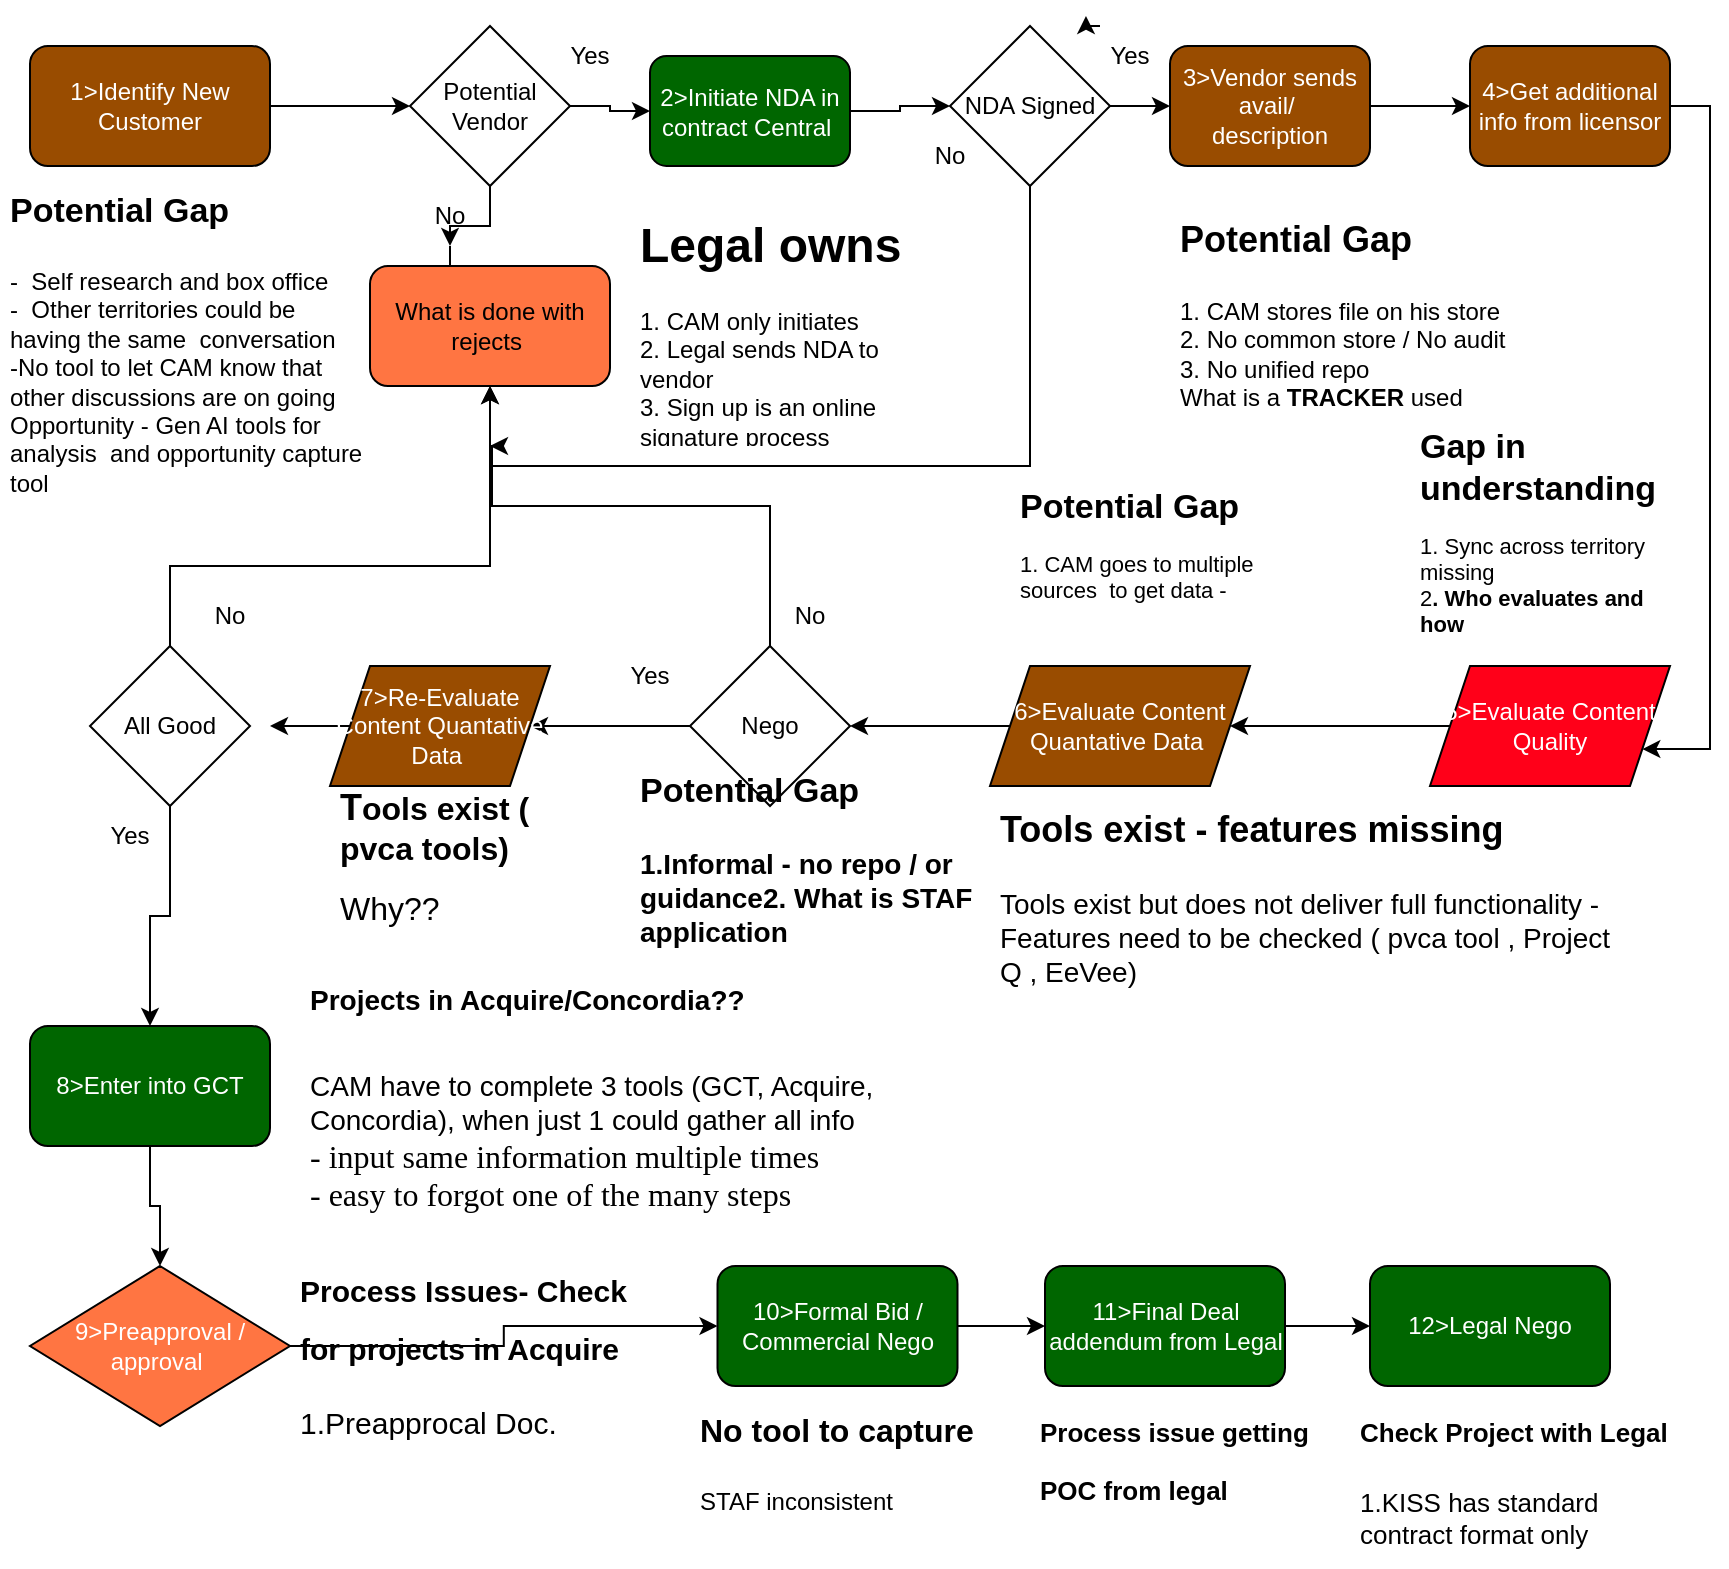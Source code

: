 <mxfile version="22.1.0" type="github">
  <diagram name="Page-1" id="0g3rdqzP1fGyu57Rcd3_">
    <mxGraphModel dx="954" dy="610" grid="1" gridSize="10" guides="1" tooltips="1" connect="1" arrows="1" fold="1" page="1" pageScale="1" pageWidth="1169" pageHeight="827" math="0" shadow="0">
      <root>
        <mxCell id="0" />
        <mxCell id="1" parent="0" />
        <mxCell id="XfEPGZGXSrhc9GRhl8sX-4" style="edgeStyle=orthogonalEdgeStyle;rounded=0;orthogonalLoop=1;jettySize=auto;html=1;entryX=0;entryY=0.5;entryDx=0;entryDy=0;" parent="1" source="XfEPGZGXSrhc9GRhl8sX-1" target="XfEPGZGXSrhc9GRhl8sX-3" edge="1">
          <mxGeometry relative="1" as="geometry" />
        </mxCell>
        <mxCell id="XfEPGZGXSrhc9GRhl8sX-1" value="1&amp;gt;Identify New Customer" style="rounded=1;whiteSpace=wrap;html=1;fillColor=#994C00;fontColor=#FFFFFF;" parent="1" vertex="1">
          <mxGeometry x="50" y="40" width="120" height="60" as="geometry" />
        </mxCell>
        <mxCell id="XfEPGZGXSrhc9GRhl8sX-2" value="&lt;h1 style=&quot;&quot;&gt;&lt;font style=&quot;font-size: 17px;&quot;&gt;Potential Gap&amp;nbsp;&lt;/font&gt;&lt;span style=&quot;font-size: 23px;&quot;&gt;&amp;nbsp;&lt;/span&gt;&lt;/h1&gt;&lt;div&gt;-&amp;nbsp; Self research and box office&amp;nbsp;&lt;/div&gt;&lt;div&gt;-&amp;nbsp; Other territories could be having the same&amp;nbsp; conversation&lt;/div&gt;&lt;div&gt;-No tool to let CAM know that other discussions are on going&amp;nbsp;&lt;/div&gt;&lt;div&gt;Opportunity - Gen AI tools for analysis&amp;nbsp; and opportunity capture tool&lt;/div&gt;" style="text;html=1;strokeColor=none;fillColor=none;spacing=5;spacingTop=-20;whiteSpace=wrap;overflow=hidden;rounded=0;" parent="1" vertex="1">
          <mxGeometry x="35" y="100" width="185" height="170" as="geometry" />
        </mxCell>
        <mxCell id="XfEPGZGXSrhc9GRhl8sX-6" style="edgeStyle=orthogonalEdgeStyle;rounded=0;orthogonalLoop=1;jettySize=auto;html=1;exitX=0.5;exitY=1;exitDx=0;exitDy=0;" parent="1" source="XfEPGZGXSrhc9GRhl8sX-7" target="XfEPGZGXSrhc9GRhl8sX-5" edge="1">
          <mxGeometry relative="1" as="geometry" />
        </mxCell>
        <mxCell id="XfEPGZGXSrhc9GRhl8sX-11" style="edgeStyle=orthogonalEdgeStyle;rounded=0;orthogonalLoop=1;jettySize=auto;html=1;entryX=0;entryY=0.5;entryDx=0;entryDy=0;" parent="1" source="XfEPGZGXSrhc9GRhl8sX-3" target="XfEPGZGXSrhc9GRhl8sX-10" edge="1">
          <mxGeometry relative="1" as="geometry" />
        </mxCell>
        <mxCell id="XfEPGZGXSrhc9GRhl8sX-3" value="Potential Vendor" style="rhombus;whiteSpace=wrap;html=1;" parent="1" vertex="1">
          <mxGeometry x="240" y="30" width="80" height="80" as="geometry" />
        </mxCell>
        <mxCell id="XfEPGZGXSrhc9GRhl8sX-5" value="What is done with rejects&amp;nbsp;" style="rounded=1;whiteSpace=wrap;html=1;fillColor=#FF7542;" parent="1" vertex="1">
          <mxGeometry x="220" y="150" width="120" height="60" as="geometry" />
        </mxCell>
        <mxCell id="XfEPGZGXSrhc9GRhl8sX-8" value="" style="edgeStyle=orthogonalEdgeStyle;rounded=0;orthogonalLoop=1;jettySize=auto;html=1;exitX=0.5;exitY=1;exitDx=0;exitDy=0;" parent="1" source="XfEPGZGXSrhc9GRhl8sX-3" target="XfEPGZGXSrhc9GRhl8sX-7" edge="1">
          <mxGeometry relative="1" as="geometry">
            <mxPoint x="280" y="110" as="sourcePoint" />
            <mxPoint x="280" y="150" as="targetPoint" />
          </mxGeometry>
        </mxCell>
        <mxCell id="XfEPGZGXSrhc9GRhl8sX-7" value="No" style="text;html=1;strokeColor=none;fillColor=none;align=center;verticalAlign=middle;whiteSpace=wrap;rounded=0;" parent="1" vertex="1">
          <mxGeometry x="230" y="110" width="60" height="30" as="geometry" />
        </mxCell>
        <mxCell id="XfEPGZGXSrhc9GRhl8sX-9" value="Yes" style="text;html=1;strokeColor=none;fillColor=none;align=center;verticalAlign=middle;whiteSpace=wrap;rounded=0;" parent="1" vertex="1">
          <mxGeometry x="300" y="30" width="60" height="30" as="geometry" />
        </mxCell>
        <mxCell id="XfEPGZGXSrhc9GRhl8sX-14" style="edgeStyle=orthogonalEdgeStyle;rounded=0;orthogonalLoop=1;jettySize=auto;html=1;exitX=1;exitY=0.5;exitDx=0;exitDy=0;entryX=0;entryY=0.5;entryDx=0;entryDy=0;" parent="1" source="XfEPGZGXSrhc9GRhl8sX-10" target="XfEPGZGXSrhc9GRhl8sX-13" edge="1">
          <mxGeometry relative="1" as="geometry" />
        </mxCell>
        <mxCell id="XfEPGZGXSrhc9GRhl8sX-10" value="2&amp;gt;Initiate NDA in contract Central&amp;nbsp;" style="rounded=1;whiteSpace=wrap;html=1;fillColor=#006600;fontColor=#FFFFFF;" parent="1" vertex="1">
          <mxGeometry x="360" y="45" width="100" height="55" as="geometry" />
        </mxCell>
        <mxCell id="XfEPGZGXSrhc9GRhl8sX-12" value="&lt;h1&gt;Legal owns&lt;/h1&gt;&lt;div&gt;1. CAM only initiates&lt;/div&gt;&lt;div&gt;2. Legal sends NDA to vendor&lt;/div&gt;&lt;div&gt;3. Sign up is an online signature process&lt;/div&gt;" style="text;html=1;strokeColor=none;fillColor=none;spacing=5;spacingTop=-20;whiteSpace=wrap;overflow=hidden;rounded=0;" parent="1" vertex="1">
          <mxGeometry x="350" y="120" width="150" height="120" as="geometry" />
        </mxCell>
        <mxCell id="XfEPGZGXSrhc9GRhl8sX-18" style="edgeStyle=orthogonalEdgeStyle;rounded=0;orthogonalLoop=1;jettySize=auto;html=1;entryX=0.5;entryY=1;entryDx=0;entryDy=0;" parent="1" source="XfEPGZGXSrhc9GRhl8sX-13" target="XfEPGZGXSrhc9GRhl8sX-5" edge="1">
          <mxGeometry relative="1" as="geometry">
            <Array as="points">
              <mxPoint x="550" y="250" />
              <mxPoint x="280" y="250" />
            </Array>
          </mxGeometry>
        </mxCell>
        <mxCell id="XfEPGZGXSrhc9GRhl8sX-20" style="edgeStyle=orthogonalEdgeStyle;rounded=0;orthogonalLoop=1;jettySize=auto;html=1;entryX=0;entryY=0.5;entryDx=0;entryDy=0;" parent="1" source="XfEPGZGXSrhc9GRhl8sX-13" target="XfEPGZGXSrhc9GRhl8sX-19" edge="1">
          <mxGeometry relative="1" as="geometry" />
        </mxCell>
        <mxCell id="XfEPGZGXSrhc9GRhl8sX-13" value="NDA Signed" style="rhombus;whiteSpace=wrap;html=1;" parent="1" vertex="1">
          <mxGeometry x="510" y="30" width="80" height="80" as="geometry" />
        </mxCell>
        <mxCell id="XfEPGZGXSrhc9GRhl8sX-15" value="Yes" style="text;html=1;strokeColor=none;fillColor=none;align=center;verticalAlign=middle;whiteSpace=wrap;rounded=0;" parent="1" vertex="1">
          <mxGeometry x="330" y="340" width="60" height="30" as="geometry" />
        </mxCell>
        <mxCell id="XfEPGZGXSrhc9GRhl8sX-16" value="No" style="text;html=1;strokeColor=none;fillColor=none;align=center;verticalAlign=middle;whiteSpace=wrap;rounded=0;" parent="1" vertex="1">
          <mxGeometry x="480" y="80" width="60" height="30" as="geometry" />
        </mxCell>
        <mxCell id="XfEPGZGXSrhc9GRhl8sX-24" style="edgeStyle=orthogonalEdgeStyle;rounded=0;orthogonalLoop=1;jettySize=auto;html=1;exitX=1;exitY=0.5;exitDx=0;exitDy=0;" parent="1" source="XfEPGZGXSrhc9GRhl8sX-19" target="XfEPGZGXSrhc9GRhl8sX-23" edge="1">
          <mxGeometry relative="1" as="geometry" />
        </mxCell>
        <mxCell id="XfEPGZGXSrhc9GRhl8sX-19" value="3&amp;gt;Vendor sends avail/&amp;nbsp;&lt;br&gt;description" style="rounded=1;whiteSpace=wrap;html=1;fillColor=#994C00;fontColor=#FFFFFF;" parent="1" vertex="1">
          <mxGeometry x="620" y="40" width="100" height="60" as="geometry" />
        </mxCell>
        <mxCell id="XfEPGZGXSrhc9GRhl8sX-21" value="&lt;h1&gt;&lt;font style=&quot;font-size: 18px;&quot;&gt;Potential Gap&lt;/font&gt;&lt;/h1&gt;&lt;div&gt;1. CAM stores file on his store&amp;nbsp;&lt;/div&gt;&lt;div&gt;2. No common store / No audit&lt;/div&gt;&lt;div&gt;3. No unified repo&lt;/div&gt;&lt;div&gt;What is a &lt;b&gt;TRACKER&lt;/b&gt; used&amp;nbsp;&lt;/div&gt;&lt;div&gt;&lt;br&gt;&lt;/div&gt;" style="text;html=1;strokeColor=none;fillColor=none;spacing=5;spacingTop=-20;whiteSpace=wrap;overflow=hidden;rounded=0;" parent="1" vertex="1">
          <mxGeometry x="620" y="115" width="200" height="125" as="geometry" />
        </mxCell>
        <mxCell id="XfEPGZGXSrhc9GRhl8sX-26" style="edgeStyle=orthogonalEdgeStyle;rounded=0;orthogonalLoop=1;jettySize=auto;html=1;entryX=1;entryY=0.75;entryDx=0;entryDy=0;" parent="1" source="XfEPGZGXSrhc9GRhl8sX-23" target="XfEPGZGXSrhc9GRhl8sX-25" edge="1">
          <mxGeometry relative="1" as="geometry">
            <Array as="points">
              <mxPoint x="890" y="70" />
              <mxPoint x="890" y="392" />
            </Array>
          </mxGeometry>
        </mxCell>
        <mxCell id="XfEPGZGXSrhc9GRhl8sX-23" value="4&amp;gt;Get additional info from licensor" style="rounded=1;whiteSpace=wrap;html=1;fillColor=#994C00;fontColor=#FFFFFF;" parent="1" vertex="1">
          <mxGeometry x="770" y="40" width="100" height="60" as="geometry" />
        </mxCell>
        <mxCell id="XfEPGZGXSrhc9GRhl8sX-29" style="edgeStyle=orthogonalEdgeStyle;rounded=0;orthogonalLoop=1;jettySize=auto;html=1;" parent="1" source="XfEPGZGXSrhc9GRhl8sX-25" target="XfEPGZGXSrhc9GRhl8sX-28" edge="1">
          <mxGeometry relative="1" as="geometry" />
        </mxCell>
        <mxCell id="XfEPGZGXSrhc9GRhl8sX-25" value="5&amp;gt;Evaluate Content Quality" style="shape=parallelogram;perimeter=parallelogramPerimeter;whiteSpace=wrap;html=1;fixedSize=1;fillColor=#FF0019;fontColor=#FFFFFF;" parent="1" vertex="1">
          <mxGeometry x="750" y="350" width="120" height="60" as="geometry" />
        </mxCell>
        <mxCell id="XfEPGZGXSrhc9GRhl8sX-27" value="&lt;h1 style=&quot;font-size: 17px;&quot;&gt;&lt;font style=&quot;font-size: 17px;&quot;&gt;Gap in understanding&lt;/font&gt;&lt;/h1&gt;&lt;div style=&quot;font-size: 11px;&quot;&gt;&lt;font style=&quot;font-size: 11px;&quot;&gt;&lt;font style=&quot;font-size: 11px;&quot;&gt;1. &lt;/font&gt;&lt;font style=&quot;font-size: 11px;&quot;&gt;Sync across territory missing&lt;/font&gt;&lt;/font&gt;&lt;/div&gt;&lt;div style=&quot;font-size: 11px;&quot;&gt;&lt;font style=&quot;font-size: 11px;&quot;&gt;2&lt;b&gt;. Who evaluates and how&lt;/b&gt;&lt;/font&gt;&lt;/div&gt;" style="text;html=1;strokeColor=none;fillColor=none;spacing=5;spacingTop=-20;whiteSpace=wrap;overflow=hidden;rounded=0;" parent="1" vertex="1">
          <mxGeometry x="740" y="230" width="140" height="110" as="geometry" />
        </mxCell>
        <mxCell id="XfEPGZGXSrhc9GRhl8sX-35" style="edgeStyle=orthogonalEdgeStyle;rounded=0;orthogonalLoop=1;jettySize=auto;html=1;entryX=1;entryY=0.5;entryDx=0;entryDy=0;" parent="1" source="XfEPGZGXSrhc9GRhl8sX-28" target="XfEPGZGXSrhc9GRhl8sX-33" edge="1">
          <mxGeometry relative="1" as="geometry" />
        </mxCell>
        <mxCell id="XfEPGZGXSrhc9GRhl8sX-28" value="6&amp;gt;Evaluate Content Quantative Data&amp;nbsp;" style="shape=parallelogram;perimeter=parallelogramPerimeter;whiteSpace=wrap;html=1;fixedSize=1;fillColor=#994C00;fontColor=#FFFFFF;" parent="1" vertex="1">
          <mxGeometry x="530" y="350" width="130" height="60" as="geometry" />
        </mxCell>
        <mxCell id="XfEPGZGXSrhc9GRhl8sX-30" value="&lt;h1 style=&quot;font-size: 17px;&quot;&gt;&lt;font style=&quot;font-size: 17px;&quot;&gt;Potential Gap&lt;/font&gt;&lt;/h1&gt;&lt;div style=&quot;font-size: 11px;&quot;&gt;&lt;font style=&quot;font-size: 11px;&quot;&gt;&lt;font style=&quot;font-size: 11px;&quot;&gt;1. CAM goes to multiple sources&amp;nbsp; to get data -&amp;nbsp;&lt;/font&gt;&lt;/font&gt;&lt;/div&gt;&lt;div style=&quot;font-size: 11px;&quot;&gt;&lt;br&gt;&lt;/div&gt;" style="text;html=1;strokeColor=none;fillColor=none;spacing=5;spacingTop=-20;whiteSpace=wrap;overflow=hidden;rounded=0;" parent="1" vertex="1">
          <mxGeometry x="540" y="260" width="140" height="80" as="geometry" />
        </mxCell>
        <mxCell id="XfEPGZGXSrhc9GRhl8sX-32" value="&lt;h1&gt;&lt;font style=&quot;font-size: 18px;&quot;&gt;Tools exist - features missing&lt;/font&gt;&lt;/h1&gt;&lt;p&gt;&lt;span style=&quot;font-size: 14px; background-color: initial;&quot;&gt;Tools exist but does not deliver full functionality - Features need to be checked ( pvca tool , Project Q , EeVee)&lt;/span&gt;&lt;/p&gt;&lt;p&gt;.&lt;/p&gt;" style="text;html=1;strokeColor=none;fillColor=none;spacing=5;spacingTop=-20;whiteSpace=wrap;overflow=hidden;rounded=0;" parent="1" vertex="1">
          <mxGeometry x="530" y="410" width="320" height="120" as="geometry" />
        </mxCell>
        <mxCell id="XfEPGZGXSrhc9GRhl8sX-38" style="edgeStyle=orthogonalEdgeStyle;rounded=0;orthogonalLoop=1;jettySize=auto;html=1;" parent="1" source="XfEPGZGXSrhc9GRhl8sX-33" edge="1">
          <mxGeometry relative="1" as="geometry">
            <mxPoint x="280" y="240" as="targetPoint" />
            <Array as="points">
              <mxPoint x="420" y="270" />
              <mxPoint x="281" y="270" />
            </Array>
          </mxGeometry>
        </mxCell>
        <mxCell id="XfEPGZGXSrhc9GRhl8sX-41" style="edgeStyle=orthogonalEdgeStyle;rounded=0;orthogonalLoop=1;jettySize=auto;html=1;" parent="1" source="XfEPGZGXSrhc9GRhl8sX-33" target="XfEPGZGXSrhc9GRhl8sX-40" edge="1">
          <mxGeometry relative="1" as="geometry" />
        </mxCell>
        <mxCell id="XfEPGZGXSrhc9GRhl8sX-33" value="Nego" style="rhombus;whiteSpace=wrap;html=1;" parent="1" vertex="1">
          <mxGeometry x="380" y="340" width="80" height="80" as="geometry" />
        </mxCell>
        <mxCell id="XfEPGZGXSrhc9GRhl8sX-37" value="&lt;h1 style=&quot;border-color: var(--border-color);&quot;&gt;&lt;font style=&quot;border-color: var(--border-color); font-size: 17px;&quot;&gt;Potential Gap&lt;/font&gt;&lt;/h1&gt;&lt;h1 style=&quot;border-color: var(--border-color); font-size: 14px;&quot;&gt;&lt;font style=&quot;border-color: var(--border-color); font-size: 14px;&quot;&gt;1.Informal - no repo / or guidance&lt;/font&gt;2. What is STAF application&lt;/h1&gt;&lt;p&gt;&lt;br&gt;&lt;/p&gt;" style="text;html=1;strokeColor=none;fillColor=none;spacing=5;spacingTop=-20;whiteSpace=wrap;overflow=hidden;rounded=0;" parent="1" vertex="1">
          <mxGeometry x="350" y="390" width="207.5" height="120" as="geometry" />
        </mxCell>
        <mxCell id="XfEPGZGXSrhc9GRhl8sX-39" value="No" style="text;html=1;strokeColor=none;fillColor=none;align=center;verticalAlign=middle;whiteSpace=wrap;rounded=0;" parent="1" vertex="1">
          <mxGeometry x="410" y="310" width="60" height="30" as="geometry" />
        </mxCell>
        <mxCell id="XfEPGZGXSrhc9GRhl8sX-46" style="edgeStyle=orthogonalEdgeStyle;rounded=0;orthogonalLoop=1;jettySize=auto;html=1;" parent="1" source="XfEPGZGXSrhc9GRhl8sX-40" edge="1">
          <mxGeometry relative="1" as="geometry">
            <mxPoint x="170" y="380" as="targetPoint" />
          </mxGeometry>
        </mxCell>
        <mxCell id="XfEPGZGXSrhc9GRhl8sX-40" value="7&amp;gt;Re-Evaluate Content Quantative Data&amp;nbsp;" style="shape=parallelogram;perimeter=parallelogramPerimeter;whiteSpace=wrap;html=1;fixedSize=1;fillColor=#994C00;fontColor=#FFFFFF;" parent="1" vertex="1">
          <mxGeometry x="200" y="350" width="110" height="60" as="geometry" />
        </mxCell>
        <mxCell id="XfEPGZGXSrhc9GRhl8sX-42" value="&lt;h1 style=&quot;font-size: 16px;&quot;&gt;&lt;font style=&quot;font-size: 18px;&quot;&gt;T&lt;/font&gt;&lt;font style=&quot;font-size: 16px;&quot;&gt;&lt;font style=&quot;font-size: 16px;&quot;&gt;ools exist&amp;nbsp;&lt;/font&gt;( pvca tools)&lt;/font&gt;&lt;/h1&gt;&lt;div&gt;&lt;font style=&quot;font-size: 16px;&quot;&gt;Why??&lt;/font&gt;&lt;/div&gt;&lt;p style=&quot;font-size: 16px;&quot;&gt;&lt;br&gt;&lt;/p&gt;" style="text;html=1;strokeColor=none;fillColor=none;spacing=5;spacingTop=-20;whiteSpace=wrap;overflow=hidden;rounded=0;" parent="1" vertex="1">
          <mxGeometry x="200" y="410" width="120" height="80" as="geometry" />
        </mxCell>
        <mxCell id="XfEPGZGXSrhc9GRhl8sX-44" style="edgeStyle=orthogonalEdgeStyle;rounded=0;orthogonalLoop=1;jettySize=auto;html=1;entryX=0.5;entryY=1;entryDx=0;entryDy=0;" parent="1" source="XfEPGZGXSrhc9GRhl8sX-43" target="XfEPGZGXSrhc9GRhl8sX-5" edge="1">
          <mxGeometry relative="1" as="geometry">
            <Array as="points">
              <mxPoint x="120" y="300" />
              <mxPoint x="280" y="300" />
            </Array>
          </mxGeometry>
        </mxCell>
        <mxCell id="XfEPGZGXSrhc9GRhl8sX-48" style="edgeStyle=orthogonalEdgeStyle;rounded=0;orthogonalLoop=1;jettySize=auto;html=1;entryX=0.5;entryY=0;entryDx=0;entryDy=0;" parent="1" source="XfEPGZGXSrhc9GRhl8sX-43" target="XfEPGZGXSrhc9GRhl8sX-47" edge="1">
          <mxGeometry relative="1" as="geometry" />
        </mxCell>
        <mxCell id="XfEPGZGXSrhc9GRhl8sX-43" value="All Good" style="rhombus;whiteSpace=wrap;html=1;" parent="1" vertex="1">
          <mxGeometry x="80" y="340" width="80" height="80" as="geometry" />
        </mxCell>
        <mxCell id="XfEPGZGXSrhc9GRhl8sX-45" value="No" style="text;html=1;strokeColor=none;fillColor=none;align=center;verticalAlign=middle;whiteSpace=wrap;rounded=0;" parent="1" vertex="1">
          <mxGeometry x="120" y="310" width="60" height="30" as="geometry" />
        </mxCell>
        <mxCell id="XfEPGZGXSrhc9GRhl8sX-54" style="edgeStyle=orthogonalEdgeStyle;rounded=0;orthogonalLoop=1;jettySize=auto;html=1;entryX=0.5;entryY=0;entryDx=0;entryDy=0;" parent="1" source="XfEPGZGXSrhc9GRhl8sX-47" target="XfEPGZGXSrhc9GRhl8sX-53" edge="1">
          <mxGeometry relative="1" as="geometry" />
        </mxCell>
        <mxCell id="XfEPGZGXSrhc9GRhl8sX-47" value="8&amp;gt;Enter into GCT" style="rounded=1;whiteSpace=wrap;html=1;fillColor=#006600;fontColor=#FFFFFF;" parent="1" vertex="1">
          <mxGeometry x="50" y="530" width="120" height="60" as="geometry" />
        </mxCell>
        <mxCell id="XfEPGZGXSrhc9GRhl8sX-49" value="Yes" style="text;html=1;strokeColor=none;fillColor=none;align=center;verticalAlign=middle;whiteSpace=wrap;rounded=0;" parent="1" vertex="1">
          <mxGeometry x="570" y="30" width="60" height="30" as="geometry" />
        </mxCell>
        <mxCell id="XfEPGZGXSrhc9GRhl8sX-50" value="Yes" style="text;html=1;strokeColor=none;fillColor=none;align=center;verticalAlign=middle;whiteSpace=wrap;rounded=0;" parent="1" vertex="1">
          <mxGeometry x="70" y="420" width="60" height="30" as="geometry" />
        </mxCell>
        <mxCell id="XfEPGZGXSrhc9GRhl8sX-51" style="edgeStyle=orthogonalEdgeStyle;rounded=0;orthogonalLoop=1;jettySize=auto;html=1;exitX=0.25;exitY=0;exitDx=0;exitDy=0;entryX=0.133;entryY=-0.167;entryDx=0;entryDy=0;entryPerimeter=0;" parent="1" source="XfEPGZGXSrhc9GRhl8sX-49" target="XfEPGZGXSrhc9GRhl8sX-49" edge="1">
          <mxGeometry relative="1" as="geometry" />
        </mxCell>
        <mxCell id="XfEPGZGXSrhc9GRhl8sX-52" value="&lt;h1 style=&quot;font-size: 14px;&quot;&gt;&lt;font style=&quot;font-size: 14px;&quot;&gt;Projects in Acquire/Concordia??&lt;/font&gt;&lt;/h1&gt;&lt;div style=&quot;font-size: 14px;&quot;&gt;&lt;br&gt;&lt;/div&gt;&lt;div style=&quot;font-size: 14px;&quot;&gt;&lt;font style=&quot;font-size: 14px;&quot;&gt;CAM have to complete 3 tools (GCT, Acquire, Concordia), when just 1 could gather all info&lt;br style=&quot;caret-color: rgb(0, 0, 0);&quot;&gt;&lt;span style=&quot;caret-color: rgb(0, 0, 0); font-family: -webkit-standard; font-size: medium;&quot;&gt;- input same information multiple times&lt;/span&gt;&lt;br style=&quot;caret-color: rgb(0, 0, 0);&quot;&gt;&lt;span style=&quot;caret-color: rgb(0, 0, 0); font-family: -webkit-standard; font-size: medium;&quot;&gt;- easy to forgot one of the many steps&lt;/span&gt;&lt;br style=&quot;caret-color: rgb(0, 0, 0);&quot;&gt;&lt;span style=&quot;caret-color: rgb(0, 0, 0); font-family: -webkit-standard; font-size: medium;&quot;&gt;-&lt;/span&gt;&lt;br&gt;&lt;/font&gt;&lt;/div&gt;" style="text;html=1;strokeColor=none;fillColor=none;spacing=5;spacingTop=-20;whiteSpace=wrap;overflow=hidden;rounded=0;" parent="1" vertex="1">
          <mxGeometry x="185" y="510" width="295" height="120" as="geometry" />
        </mxCell>
        <mxCell id="XfEPGZGXSrhc9GRhl8sX-57" style="edgeStyle=orthogonalEdgeStyle;rounded=0;orthogonalLoop=1;jettySize=auto;html=1;entryX=0;entryY=0.5;entryDx=0;entryDy=0;" parent="1" source="XfEPGZGXSrhc9GRhl8sX-53" target="XfEPGZGXSrhc9GRhl8sX-56" edge="1">
          <mxGeometry relative="1" as="geometry" />
        </mxCell>
        <mxCell id="XfEPGZGXSrhc9GRhl8sX-53" value="9&amp;gt;Preapproval / &lt;br&gt;approval&amp;nbsp;" style="rhombus;whiteSpace=wrap;html=1;fillColor=#FF7542;fontColor=#FFFFFF;" parent="1" vertex="1">
          <mxGeometry x="50" y="650" width="130" height="80" as="geometry" />
        </mxCell>
        <mxCell id="XfEPGZGXSrhc9GRhl8sX-55" value="&lt;h1&gt;&lt;font style=&quot;font-size: 15px;&quot;&gt;Process Issues- Check for projects in Acquire&lt;/font&gt;&lt;/h1&gt;&lt;div&gt;&lt;span style=&quot;font-size: 15px;&quot;&gt;1.Preapprocal Doc.&lt;/span&gt;&lt;/div&gt;&lt;div&gt;&lt;span style=&quot;font-size: 15px;&quot;&gt;&lt;br&gt;&lt;/span&gt;&lt;/div&gt;" style="text;html=1;strokeColor=none;fillColor=none;spacing=5;spacingTop=-20;whiteSpace=wrap;overflow=hidden;rounded=0;" parent="1" vertex="1">
          <mxGeometry x="180" y="640" width="190" height="120" as="geometry" />
        </mxCell>
        <mxCell id="XfEPGZGXSrhc9GRhl8sX-60" style="edgeStyle=orthogonalEdgeStyle;rounded=0;orthogonalLoop=1;jettySize=auto;html=1;entryX=0;entryY=0.5;entryDx=0;entryDy=0;" parent="1" source="XfEPGZGXSrhc9GRhl8sX-56" target="XfEPGZGXSrhc9GRhl8sX-59" edge="1">
          <mxGeometry relative="1" as="geometry" />
        </mxCell>
        <mxCell id="XfEPGZGXSrhc9GRhl8sX-56" value="10&amp;gt;Formal Bid / Commercial Nego" style="rounded=1;whiteSpace=wrap;html=1;fillColor=#006600;fontColor=#FFFFFF;" parent="1" vertex="1">
          <mxGeometry x="393.75" y="650" width="120" height="60" as="geometry" />
        </mxCell>
        <mxCell id="XfEPGZGXSrhc9GRhl8sX-58" value="&lt;h1&gt;&lt;font style=&quot;font-size: 16px;&quot;&gt;No tool to capture&lt;/font&gt;&lt;/h1&gt;&lt;div&gt;STAF inconsistent&lt;/div&gt;" style="text;html=1;strokeColor=none;fillColor=none;spacing=5;spacingTop=-20;whiteSpace=wrap;overflow=hidden;rounded=0;" parent="1" vertex="1">
          <mxGeometry x="380" y="710" width="190" height="70" as="geometry" />
        </mxCell>
        <mxCell id="XfEPGZGXSrhc9GRhl8sX-63" style="edgeStyle=orthogonalEdgeStyle;rounded=0;orthogonalLoop=1;jettySize=auto;html=1;entryX=0;entryY=0.5;entryDx=0;entryDy=0;" parent="1" source="XfEPGZGXSrhc9GRhl8sX-59" target="XfEPGZGXSrhc9GRhl8sX-62" edge="1">
          <mxGeometry relative="1" as="geometry" />
        </mxCell>
        <mxCell id="XfEPGZGXSrhc9GRhl8sX-59" value="11&amp;gt;Final Deal addendum from Legal" style="rounded=1;whiteSpace=wrap;html=1;fillColor=#006600;fontColor=#FFFFFF;" parent="1" vertex="1">
          <mxGeometry x="557.5" y="650" width="120" height="60" as="geometry" />
        </mxCell>
        <mxCell id="XfEPGZGXSrhc9GRhl8sX-61" value="&lt;h1&gt;&lt;font style=&quot;font-size: 13px;&quot;&gt;Process issue getting POC from legal&lt;/font&gt;&lt;/h1&gt;" style="text;html=1;strokeColor=none;fillColor=none;spacing=5;spacingTop=-20;whiteSpace=wrap;overflow=hidden;rounded=0;" parent="1" vertex="1">
          <mxGeometry x="550" y="710" width="170" height="70" as="geometry" />
        </mxCell>
        <mxCell id="XfEPGZGXSrhc9GRhl8sX-62" value="12&amp;gt;Legal Nego" style="rounded=1;whiteSpace=wrap;html=1;fillColor=#006600;fontColor=#FFFFFF;" parent="1" vertex="1">
          <mxGeometry x="720" y="650" width="120" height="60" as="geometry" />
        </mxCell>
        <mxCell id="XfEPGZGXSrhc9GRhl8sX-64" value="&lt;h1&gt;&lt;span style=&quot;font-size: 13px;&quot;&gt;Check Project with Legal&lt;/span&gt;&lt;/h1&gt;&lt;div&gt;&lt;span style=&quot;font-size: 13px;&quot;&gt;1.KISS has standard contract format only&lt;/span&gt;&lt;/div&gt;" style="text;html=1;strokeColor=none;fillColor=none;spacing=5;spacingTop=-20;whiteSpace=wrap;overflow=hidden;rounded=0;" parent="1" vertex="1">
          <mxGeometry x="710" y="710" width="170" height="90" as="geometry" />
        </mxCell>
      </root>
    </mxGraphModel>
  </diagram>
</mxfile>
